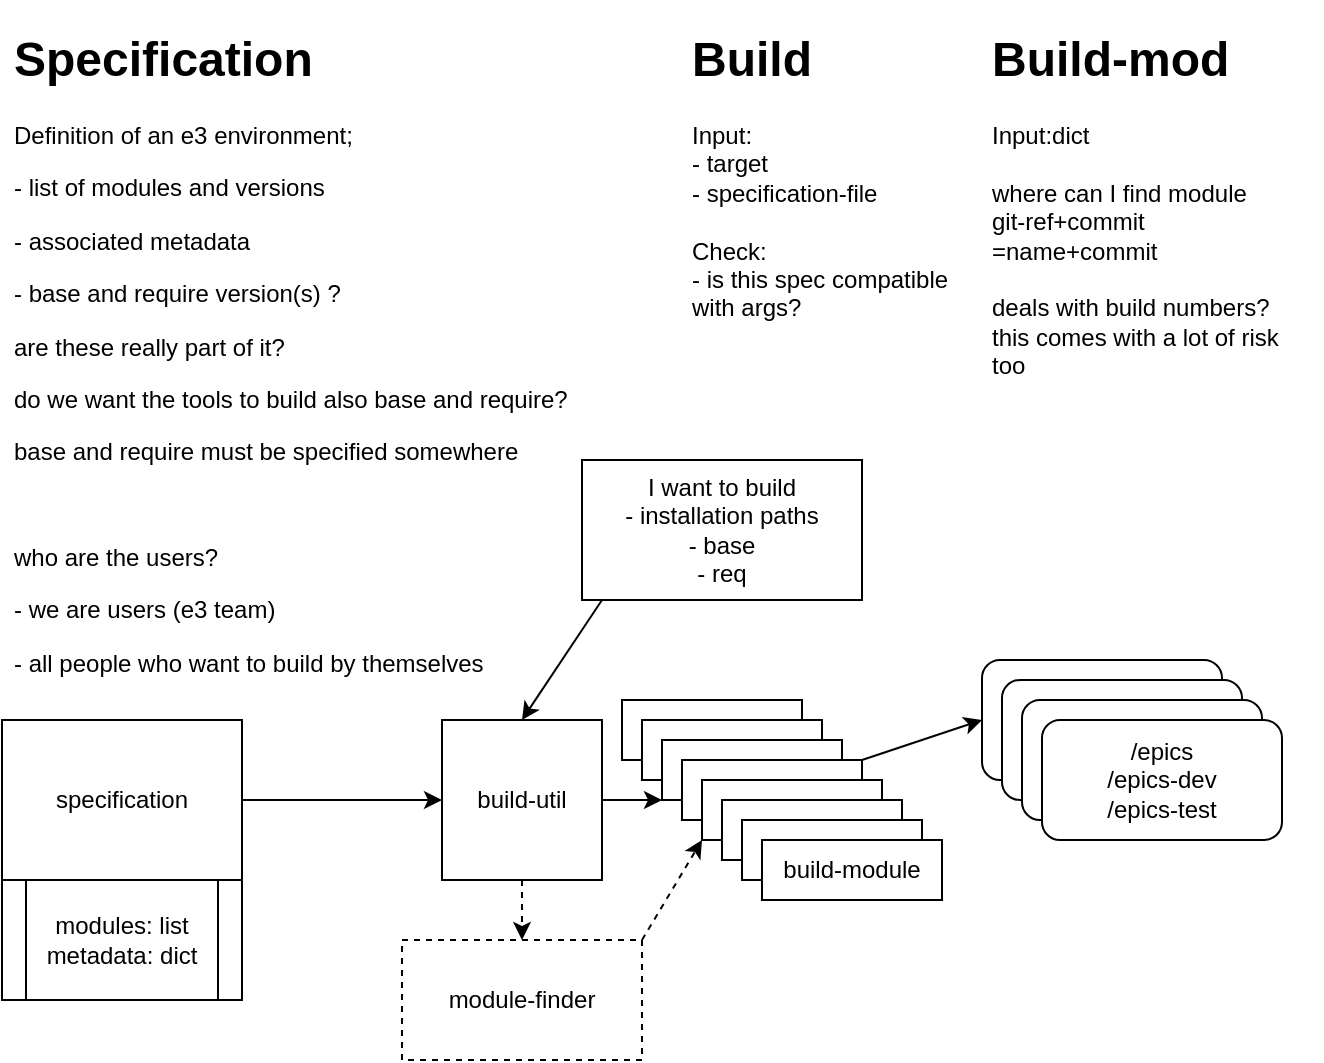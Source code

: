 <mxfile version="14.5.10" type="github">
  <diagram id="X60pKRLHYqNhBMuP8MKD" name="Page-1">
    <mxGraphModel dx="466" dy="773" grid="1" gridSize="10" guides="1" tooltips="1" connect="1" arrows="1" fold="1" page="1" pageScale="1" pageWidth="827" pageHeight="1169" math="0" shadow="0">
      <root>
        <mxCell id="0" />
        <mxCell id="1" parent="0" />
        <mxCell id="a3cAYwDz3qXqtBNzGSlk-1" value="&lt;div&gt;specification&lt;/div&gt;" style="rounded=0;whiteSpace=wrap;html=1;" vertex="1" parent="1">
          <mxGeometry x="20" y="370" width="120" height="80" as="geometry" />
        </mxCell>
        <mxCell id="a3cAYwDz3qXqtBNzGSlk-3" value="&lt;h1&gt;Build&lt;/h1&gt;&lt;div&gt;Input:&lt;/div&gt;&lt;div&gt;- target&lt;/div&gt;&lt;div&gt;- specification-file&lt;br&gt;&lt;/div&gt;&lt;div&gt;&lt;br&gt;&lt;/div&gt;&lt;div&gt;Check:&lt;/div&gt;&lt;div&gt;- is this spec compatible with args?&lt;br&gt;&lt;/div&gt;" style="text;html=1;strokeColor=none;fillColor=none;spacing=5;spacingTop=-20;whiteSpace=wrap;overflow=hidden;rounded=0;" vertex="1" parent="1">
          <mxGeometry x="360" y="20" width="160" height="190" as="geometry" />
        </mxCell>
        <mxCell id="a3cAYwDz3qXqtBNzGSlk-4" value="&lt;div&gt;modules: list&lt;/div&gt;&lt;div&gt;metadata: dict&lt;br&gt;&lt;/div&gt;" style="shape=process;whiteSpace=wrap;html=1;backgroundOutline=1;" vertex="1" parent="1">
          <mxGeometry x="20" y="450" width="120" height="60" as="geometry" />
        </mxCell>
        <mxCell id="a3cAYwDz3qXqtBNzGSlk-5" value="" style="endArrow=classic;html=1;exitX=1;exitY=0.5;exitDx=0;exitDy=0;" edge="1" parent="1" source="a3cAYwDz3qXqtBNzGSlk-1">
          <mxGeometry width="50" height="50" relative="1" as="geometry">
            <mxPoint x="310" y="390" as="sourcePoint" />
            <mxPoint x="240" y="410" as="targetPoint" />
          </mxGeometry>
        </mxCell>
        <mxCell id="a3cAYwDz3qXqtBNzGSlk-6" value="&lt;div&gt;build-util&lt;/div&gt;" style="whiteSpace=wrap;html=1;aspect=fixed;" vertex="1" parent="1">
          <mxGeometry x="240" y="370" width="80" height="80" as="geometry" />
        </mxCell>
        <mxCell id="a3cAYwDz3qXqtBNzGSlk-7" value="" style="endArrow=classic;html=1;entryX=0.5;entryY=0;entryDx=0;entryDy=0;" edge="1" parent="1" target="a3cAYwDz3qXqtBNzGSlk-6">
          <mxGeometry width="50" height="50" relative="1" as="geometry">
            <mxPoint x="320" y="310" as="sourcePoint" />
            <mxPoint x="360" y="340" as="targetPoint" />
          </mxGeometry>
        </mxCell>
        <mxCell id="a3cAYwDz3qXqtBNzGSlk-9" value="&lt;div&gt;I want to build&lt;/div&gt;&lt;div&gt;- installation paths&lt;/div&gt;&lt;div&gt;- base&lt;/div&gt;&lt;div&gt;- req&lt;br&gt;&lt;/div&gt;" style="rounded=0;whiteSpace=wrap;html=1;" vertex="1" parent="1">
          <mxGeometry x="310" y="240" width="140" height="70" as="geometry" />
        </mxCell>
        <mxCell id="a3cAYwDz3qXqtBNzGSlk-11" value="&lt;div&gt;/epics&lt;/div&gt;&lt;div&gt;/epics-dev&lt;/div&gt;&lt;div&gt;/epics-test&lt;br&gt;&lt;/div&gt;" style="rounded=1;whiteSpace=wrap;html=1;" vertex="1" parent="1">
          <mxGeometry x="510" y="340" width="120" height="60" as="geometry" />
        </mxCell>
        <mxCell id="a3cAYwDz3qXqtBNzGSlk-12" value="&lt;div&gt;/epics&lt;/div&gt;&lt;div&gt;/epics-dev&lt;/div&gt;&lt;div&gt;/epics-test&lt;br&gt;&lt;/div&gt;" style="rounded=1;whiteSpace=wrap;html=1;" vertex="1" parent="1">
          <mxGeometry x="520" y="350" width="120" height="60" as="geometry" />
        </mxCell>
        <mxCell id="a3cAYwDz3qXqtBNzGSlk-13" value="&lt;div&gt;/epics&lt;/div&gt;&lt;div&gt;/epics-dev&lt;/div&gt;&lt;div&gt;/epics-test&lt;br&gt;&lt;/div&gt;" style="rounded=1;whiteSpace=wrap;html=1;" vertex="1" parent="1">
          <mxGeometry x="530" y="360" width="120" height="60" as="geometry" />
        </mxCell>
        <mxCell id="a3cAYwDz3qXqtBNzGSlk-14" value="&lt;div&gt;/epics&lt;/div&gt;&lt;div&gt;/epics-dev&lt;/div&gt;&lt;div&gt;/epics-test&lt;br&gt;&lt;/div&gt;" style="rounded=1;whiteSpace=wrap;html=1;" vertex="1" parent="1">
          <mxGeometry x="540" y="370" width="120" height="60" as="geometry" />
        </mxCell>
        <mxCell id="a3cAYwDz3qXqtBNzGSlk-15" value="" style="endArrow=classic;html=1;exitX=0.5;exitY=1;exitDx=0;exitDy=0;entryX=0.5;entryY=0;entryDx=0;entryDy=0;dashed=1;" edge="1" parent="1" source="a3cAYwDz3qXqtBNzGSlk-6" target="a3cAYwDz3qXqtBNzGSlk-27">
          <mxGeometry width="50" height="50" relative="1" as="geometry">
            <mxPoint x="310" y="390" as="sourcePoint" />
            <mxPoint x="360" y="340" as="targetPoint" />
          </mxGeometry>
        </mxCell>
        <mxCell id="a3cAYwDz3qXqtBNzGSlk-16" value="&lt;h1&gt;Specification&lt;/h1&gt;&lt;p&gt;Definition of an e3 environment;&lt;/p&gt;&lt;p&gt;- list of modules and versions&lt;/p&gt;&lt;p&gt;- associated metadata&lt;/p&gt;&lt;p&gt;- base and require version(s) ?&lt;/p&gt;&lt;p&gt;are these really part of it?&lt;/p&gt;&lt;p&gt;do we want the tools to build also base and require?&lt;/p&gt;&lt;p&gt;base and require must be specified somewhere&lt;/p&gt;&lt;p&gt;&lt;br&gt;&lt;/p&gt;&lt;p&gt;who are the users?&lt;/p&gt;&lt;p&gt;- we are users (e3 team)&lt;/p&gt;&lt;p&gt;- all people who want to build by themselves&lt;br&gt;&lt;/p&gt;" style="text;html=1;strokeColor=none;fillColor=none;spacing=5;spacingTop=-20;whiteSpace=wrap;overflow=hidden;rounded=0;" vertex="1" parent="1">
          <mxGeometry x="21" y="20" width="309" height="360" as="geometry" />
        </mxCell>
        <mxCell id="a3cAYwDz3qXqtBNzGSlk-17" value="build-module" style="rounded=0;whiteSpace=wrap;html=1;" vertex="1" parent="1">
          <mxGeometry x="330" y="360" width="90" height="30" as="geometry" />
        </mxCell>
        <mxCell id="a3cAYwDz3qXqtBNzGSlk-18" value="build-module" style="rounded=0;whiteSpace=wrap;html=1;" vertex="1" parent="1">
          <mxGeometry x="340" y="370" width="90" height="30" as="geometry" />
        </mxCell>
        <mxCell id="a3cAYwDz3qXqtBNzGSlk-19" value="build-module" style="rounded=0;whiteSpace=wrap;html=1;" vertex="1" parent="1">
          <mxGeometry x="350" y="380" width="90" height="30" as="geometry" />
        </mxCell>
        <mxCell id="a3cAYwDz3qXqtBNzGSlk-20" value="build-module" style="rounded=0;whiteSpace=wrap;html=1;" vertex="1" parent="1">
          <mxGeometry x="360" y="390" width="90" height="30" as="geometry" />
        </mxCell>
        <mxCell id="a3cAYwDz3qXqtBNzGSlk-21" value="build-module" style="rounded=0;whiteSpace=wrap;html=1;" vertex="1" parent="1">
          <mxGeometry x="370" y="400" width="90" height="30" as="geometry" />
        </mxCell>
        <mxCell id="a3cAYwDz3qXqtBNzGSlk-22" value="build-module" style="rounded=0;whiteSpace=wrap;html=1;" vertex="1" parent="1">
          <mxGeometry x="380" y="410" width="90" height="30" as="geometry" />
        </mxCell>
        <mxCell id="a3cAYwDz3qXqtBNzGSlk-23" value="build-module" style="rounded=0;whiteSpace=wrap;html=1;" vertex="1" parent="1">
          <mxGeometry x="390" y="420" width="90" height="30" as="geometry" />
        </mxCell>
        <mxCell id="a3cAYwDz3qXqtBNzGSlk-24" value="build-module" style="rounded=0;whiteSpace=wrap;html=1;" vertex="1" parent="1">
          <mxGeometry x="400" y="430" width="90" height="30" as="geometry" />
        </mxCell>
        <mxCell id="a3cAYwDz3qXqtBNzGSlk-25" value="&lt;h1&gt;Build-mod&lt;/h1&gt;&lt;div&gt;Input:dict&lt;/div&gt;&lt;div&gt;&lt;br&gt;&lt;/div&gt;&lt;div&gt;where can I find module&lt;/div&gt;&lt;div&gt;git-ref+commit&lt;/div&gt;&lt;div&gt;=name+commit&lt;br&gt;&lt;/div&gt;&lt;div&gt;&lt;br&gt;&lt;/div&gt;&lt;div&gt;deals with build numbers?&lt;/div&gt;&lt;div&gt;this comes with a lot of risk too&lt;br&gt;&lt;/div&gt;" style="text;html=1;strokeColor=none;fillColor=none;spacing=5;spacingTop=-20;whiteSpace=wrap;overflow=hidden;rounded=0;" vertex="1" parent="1">
          <mxGeometry x="510" y="20" width="170" height="190" as="geometry" />
        </mxCell>
        <mxCell id="a3cAYwDz3qXqtBNzGSlk-27" value="module-finder" style="rounded=0;whiteSpace=wrap;html=1;dashed=1;" vertex="1" parent="1">
          <mxGeometry x="220" y="480" width="120" height="60" as="geometry" />
        </mxCell>
        <mxCell id="a3cAYwDz3qXqtBNzGSlk-28" value="" style="endArrow=classic;html=1;exitX=1;exitY=0;exitDx=0;exitDy=0;entryX=0;entryY=1;entryDx=0;entryDy=0;dashed=1;" edge="1" parent="1" source="a3cAYwDz3qXqtBNzGSlk-27" target="a3cAYwDz3qXqtBNzGSlk-21">
          <mxGeometry width="50" height="50" relative="1" as="geometry">
            <mxPoint x="290" y="460" as="sourcePoint" />
            <mxPoint x="290" y="490" as="targetPoint" />
          </mxGeometry>
        </mxCell>
        <mxCell id="a3cAYwDz3qXqtBNzGSlk-29" value="" style="endArrow=classic;html=1;exitX=1;exitY=0;exitDx=0;exitDy=0;entryX=0;entryY=0.5;entryDx=0;entryDy=0;" edge="1" parent="1" source="a3cAYwDz3qXqtBNzGSlk-20" target="a3cAYwDz3qXqtBNzGSlk-11">
          <mxGeometry width="50" height="50" relative="1" as="geometry">
            <mxPoint x="350" y="490" as="sourcePoint" />
            <mxPoint x="380" y="440" as="targetPoint" />
          </mxGeometry>
        </mxCell>
        <mxCell id="a3cAYwDz3qXqtBNzGSlk-30" value="" style="endArrow=classic;html=1;exitX=1;exitY=0.5;exitDx=0;exitDy=0;entryX=0;entryY=1;entryDx=0;entryDy=0;" edge="1" parent="1" source="a3cAYwDz3qXqtBNzGSlk-6" target="a3cAYwDz3qXqtBNzGSlk-19">
          <mxGeometry width="50" height="50" relative="1" as="geometry">
            <mxPoint x="460" y="400" as="sourcePoint" />
            <mxPoint x="520" y="380" as="targetPoint" />
          </mxGeometry>
        </mxCell>
      </root>
    </mxGraphModel>
  </diagram>
</mxfile>
